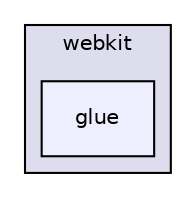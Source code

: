 digraph G {
  compound=true
  node [ fontsize="10", fontname="Helvetica"];
  edge [ labelfontsize="10", labelfontname="Helvetica"];
  subgraph clusterdir_1c0210bcb73bcdbc921a83a53d26e4e1 {
    graph [ bgcolor="#ddddee", pencolor="black", label="webkit" fontname="Helvetica", fontsize="10", URL="dir_1c0210bcb73bcdbc921a83a53d26e4e1.html"]
  dir_649e2c1f175449bbb17a15d1601c18e1 [shape=box, label="glue", style="filled", fillcolor="#eeeeff", pencolor="black", URL="dir_649e2c1f175449bbb17a15d1601c18e1.html"];
  }
}
